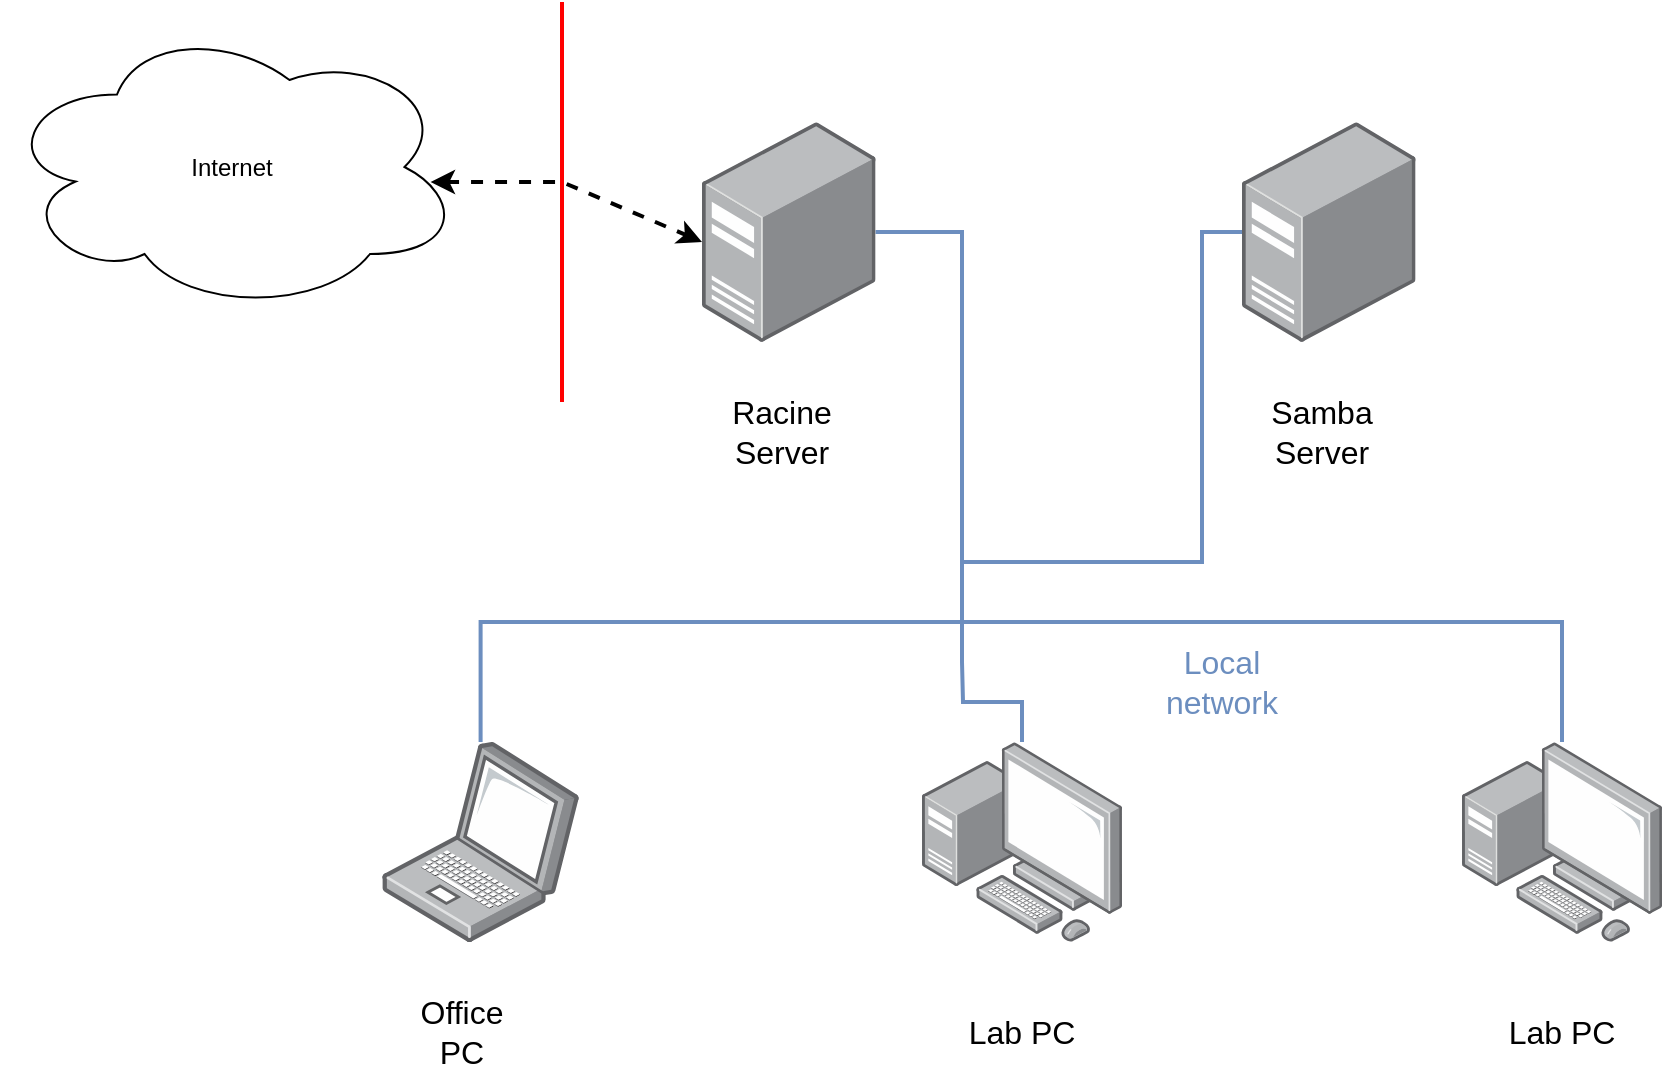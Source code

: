 <mxfile version="21.6.8" type="device">
  <diagram name="Page-1" id="FDtQNF4XdriDfB6wOGL8">
    <mxGraphModel dx="1434" dy="854" grid="1" gridSize="10" guides="1" tooltips="1" connect="1" arrows="1" fold="1" page="1" pageScale="1" pageWidth="1100" pageHeight="850" math="0" shadow="0">
      <root>
        <mxCell id="0" />
        <mxCell id="1" parent="0" />
        <mxCell id="YRHgvKRJXKyJPHZoo4gH-18" style="edgeStyle=orthogonalEdgeStyle;rounded=0;orthogonalLoop=1;jettySize=auto;html=1;endArrow=none;endFill=0;fillColor=#dae8fc;strokeColor=#6c8ebf;strokeWidth=2;" parent="1" source="YRHgvKRJXKyJPHZoo4gH-3" edge="1">
          <mxGeometry relative="1" as="geometry">
            <mxPoint x="520" y="410" as="targetPoint" />
          </mxGeometry>
        </mxCell>
        <mxCell id="YRHgvKRJXKyJPHZoo4gH-3" value="" style="image;points=[];aspect=fixed;html=1;align=center;shadow=0;dashed=0;image=img/lib/allied_telesis/computer_and_terminals/Personal_Computer_with_Server.svg;" parent="1" vertex="1">
          <mxGeometry x="500" y="450" width="100" height="100" as="geometry" />
        </mxCell>
        <mxCell id="YRHgvKRJXKyJPHZoo4gH-16" style="edgeStyle=orthogonalEdgeStyle;rounded=0;orthogonalLoop=1;jettySize=auto;html=1;endArrow=none;endFill=0;fillColor=#dae8fc;strokeColor=#6c8ebf;strokeWidth=2;" parent="1" source="YRHgvKRJXKyJPHZoo4gH-4" target="YRHgvKRJXKyJPHZoo4gH-6" edge="1">
          <mxGeometry relative="1" as="geometry">
            <Array as="points">
              <mxPoint x="520" y="195" />
              <mxPoint x="520" y="360" />
              <mxPoint x="640" y="360" />
              <mxPoint x="640" y="195" />
            </Array>
          </mxGeometry>
        </mxCell>
        <mxCell id="YRHgvKRJXKyJPHZoo4gH-4" value="" style="image;points=[];aspect=fixed;html=1;align=center;shadow=0;dashed=0;image=img/lib/allied_telesis/computer_and_terminals/Server_Desktop.svg;" parent="1" vertex="1">
          <mxGeometry x="390" y="140" width="86.78" height="110" as="geometry" />
        </mxCell>
        <mxCell id="YRHgvKRJXKyJPHZoo4gH-6" value="" style="image;points=[];aspect=fixed;html=1;align=center;shadow=0;dashed=0;image=img/lib/allied_telesis/computer_and_terminals/Server_Desktop.svg;" parent="1" vertex="1">
          <mxGeometry x="660" y="140" width="86.78" height="110" as="geometry" />
        </mxCell>
        <mxCell id="YRHgvKRJXKyJPHZoo4gH-19" style="edgeStyle=orthogonalEdgeStyle;rounded=0;orthogonalLoop=1;jettySize=auto;html=1;endArrow=none;endFill=0;fillColor=#dae8fc;strokeColor=#6c8ebf;strokeWidth=2;" parent="1" source="YRHgvKRJXKyJPHZoo4gH-7" edge="1">
          <mxGeometry relative="1" as="geometry">
            <mxPoint x="520.0" y="410" as="targetPoint" />
            <Array as="points">
              <mxPoint x="820" y="390" />
              <mxPoint x="520" y="390" />
            </Array>
          </mxGeometry>
        </mxCell>
        <mxCell id="YRHgvKRJXKyJPHZoo4gH-7" value="" style="image;points=[];aspect=fixed;html=1;align=center;shadow=0;dashed=0;image=img/lib/allied_telesis/computer_and_terminals/Personal_Computer_with_Server.svg;" parent="1" vertex="1">
          <mxGeometry x="770" y="450" width="100" height="100" as="geometry" />
        </mxCell>
        <mxCell id="YRHgvKRJXKyJPHZoo4gH-9" value="&lt;font style=&quot;font-size: 16px;&quot;&gt;Racine Server&lt;/font&gt;" style="text;html=1;strokeColor=none;fillColor=none;align=center;verticalAlign=middle;whiteSpace=wrap;rounded=0;" parent="1" vertex="1">
          <mxGeometry x="400" y="280" width="60" height="30" as="geometry" />
        </mxCell>
        <mxCell id="YRHgvKRJXKyJPHZoo4gH-11" value="&lt;font style=&quot;font-size: 16px;&quot;&gt;Samba Server&lt;br&gt;&lt;/font&gt;" style="text;html=1;strokeColor=none;fillColor=none;align=center;verticalAlign=middle;whiteSpace=wrap;rounded=0;" parent="1" vertex="1">
          <mxGeometry x="670" y="280" width="60" height="30" as="geometry" />
        </mxCell>
        <mxCell id="YRHgvKRJXKyJPHZoo4gH-17" style="edgeStyle=orthogonalEdgeStyle;rounded=0;orthogonalLoop=1;jettySize=auto;html=1;endArrow=none;endFill=0;fillColor=#dae8fc;strokeColor=#6c8ebf;strokeWidth=2;" parent="1" source="YRHgvKRJXKyJPHZoo4gH-12" edge="1">
          <mxGeometry relative="1" as="geometry">
            <mxPoint x="520" y="360" as="targetPoint" />
            <Array as="points">
              <mxPoint x="279" y="390" />
              <mxPoint x="520" y="390" />
            </Array>
          </mxGeometry>
        </mxCell>
        <mxCell id="YRHgvKRJXKyJPHZoo4gH-12" value="" style="image;points=[];aspect=fixed;html=1;align=center;shadow=0;dashed=0;image=img/lib/allied_telesis/computer_and_terminals/Laptop.svg;" parent="1" vertex="1">
          <mxGeometry x="230" y="450" width="98.59" height="100" as="geometry" />
        </mxCell>
        <mxCell id="YRHgvKRJXKyJPHZoo4gH-13" value="&lt;font style=&quot;font-size: 16px;&quot;&gt;Lab PC&lt;/font&gt;" style="text;html=1;strokeColor=none;fillColor=none;align=center;verticalAlign=middle;whiteSpace=wrap;rounded=0;" parent="1" vertex="1">
          <mxGeometry x="520" y="580" width="60" height="30" as="geometry" />
        </mxCell>
        <mxCell id="YRHgvKRJXKyJPHZoo4gH-14" value="&lt;font style=&quot;font-size: 16px;&quot;&gt;Lab PC&lt;/font&gt;" style="text;html=1;strokeColor=none;fillColor=none;align=center;verticalAlign=middle;whiteSpace=wrap;rounded=0;" parent="1" vertex="1">
          <mxGeometry x="790" y="580" width="60" height="30" as="geometry" />
        </mxCell>
        <mxCell id="YRHgvKRJXKyJPHZoo4gH-15" value="&lt;font style=&quot;font-size: 16px;&quot;&gt;Office PC&lt;/font&gt;" style="text;html=1;strokeColor=none;fillColor=none;align=center;verticalAlign=middle;whiteSpace=wrap;rounded=0;" parent="1" vertex="1">
          <mxGeometry x="240" y="580" width="60" height="30" as="geometry" />
        </mxCell>
        <mxCell id="YRHgvKRJXKyJPHZoo4gH-21" value="&lt;font color=&quot;#6c8ebf&quot; style=&quot;font-size: 16px;&quot;&gt;Local network&lt;/font&gt;" style="text;html=1;strokeColor=none;fillColor=none;align=center;verticalAlign=middle;whiteSpace=wrap;rounded=0;" parent="1" vertex="1">
          <mxGeometry x="600" y="400" width="100" height="40" as="geometry" />
        </mxCell>
        <mxCell id="YRHgvKRJXKyJPHZoo4gH-22" value="Internet" style="ellipse;shape=cloud;whiteSpace=wrap;html=1;" parent="1" vertex="1">
          <mxGeometry x="40" y="90" width="230" height="145" as="geometry" />
        </mxCell>
        <mxCell id="YRHgvKRJXKyJPHZoo4gH-23" value="" style="endArrow=none;html=1;rounded=0;strokeColor=#FF0000;strokeWidth=2;" parent="1" edge="1">
          <mxGeometry width="50" height="50" relative="1" as="geometry">
            <mxPoint x="320" y="280" as="sourcePoint" />
            <mxPoint x="320" y="80" as="targetPoint" />
          </mxGeometry>
        </mxCell>
        <mxCell id="YRHgvKRJXKyJPHZoo4gH-24" value="" style="endArrow=classic;startArrow=classic;html=1;rounded=0;entryX=0;entryY=0.545;entryDx=0;entryDy=0;entryPerimeter=0;strokeWidth=2;dashed=1;" parent="1" target="YRHgvKRJXKyJPHZoo4gH-4" edge="1">
          <mxGeometry width="50" height="50" relative="1" as="geometry">
            <mxPoint x="254.29" y="170" as="sourcePoint" />
            <mxPoint x="380" y="170" as="targetPoint" />
            <Array as="points">
              <mxPoint x="320" y="170" />
            </Array>
          </mxGeometry>
        </mxCell>
      </root>
    </mxGraphModel>
  </diagram>
</mxfile>
